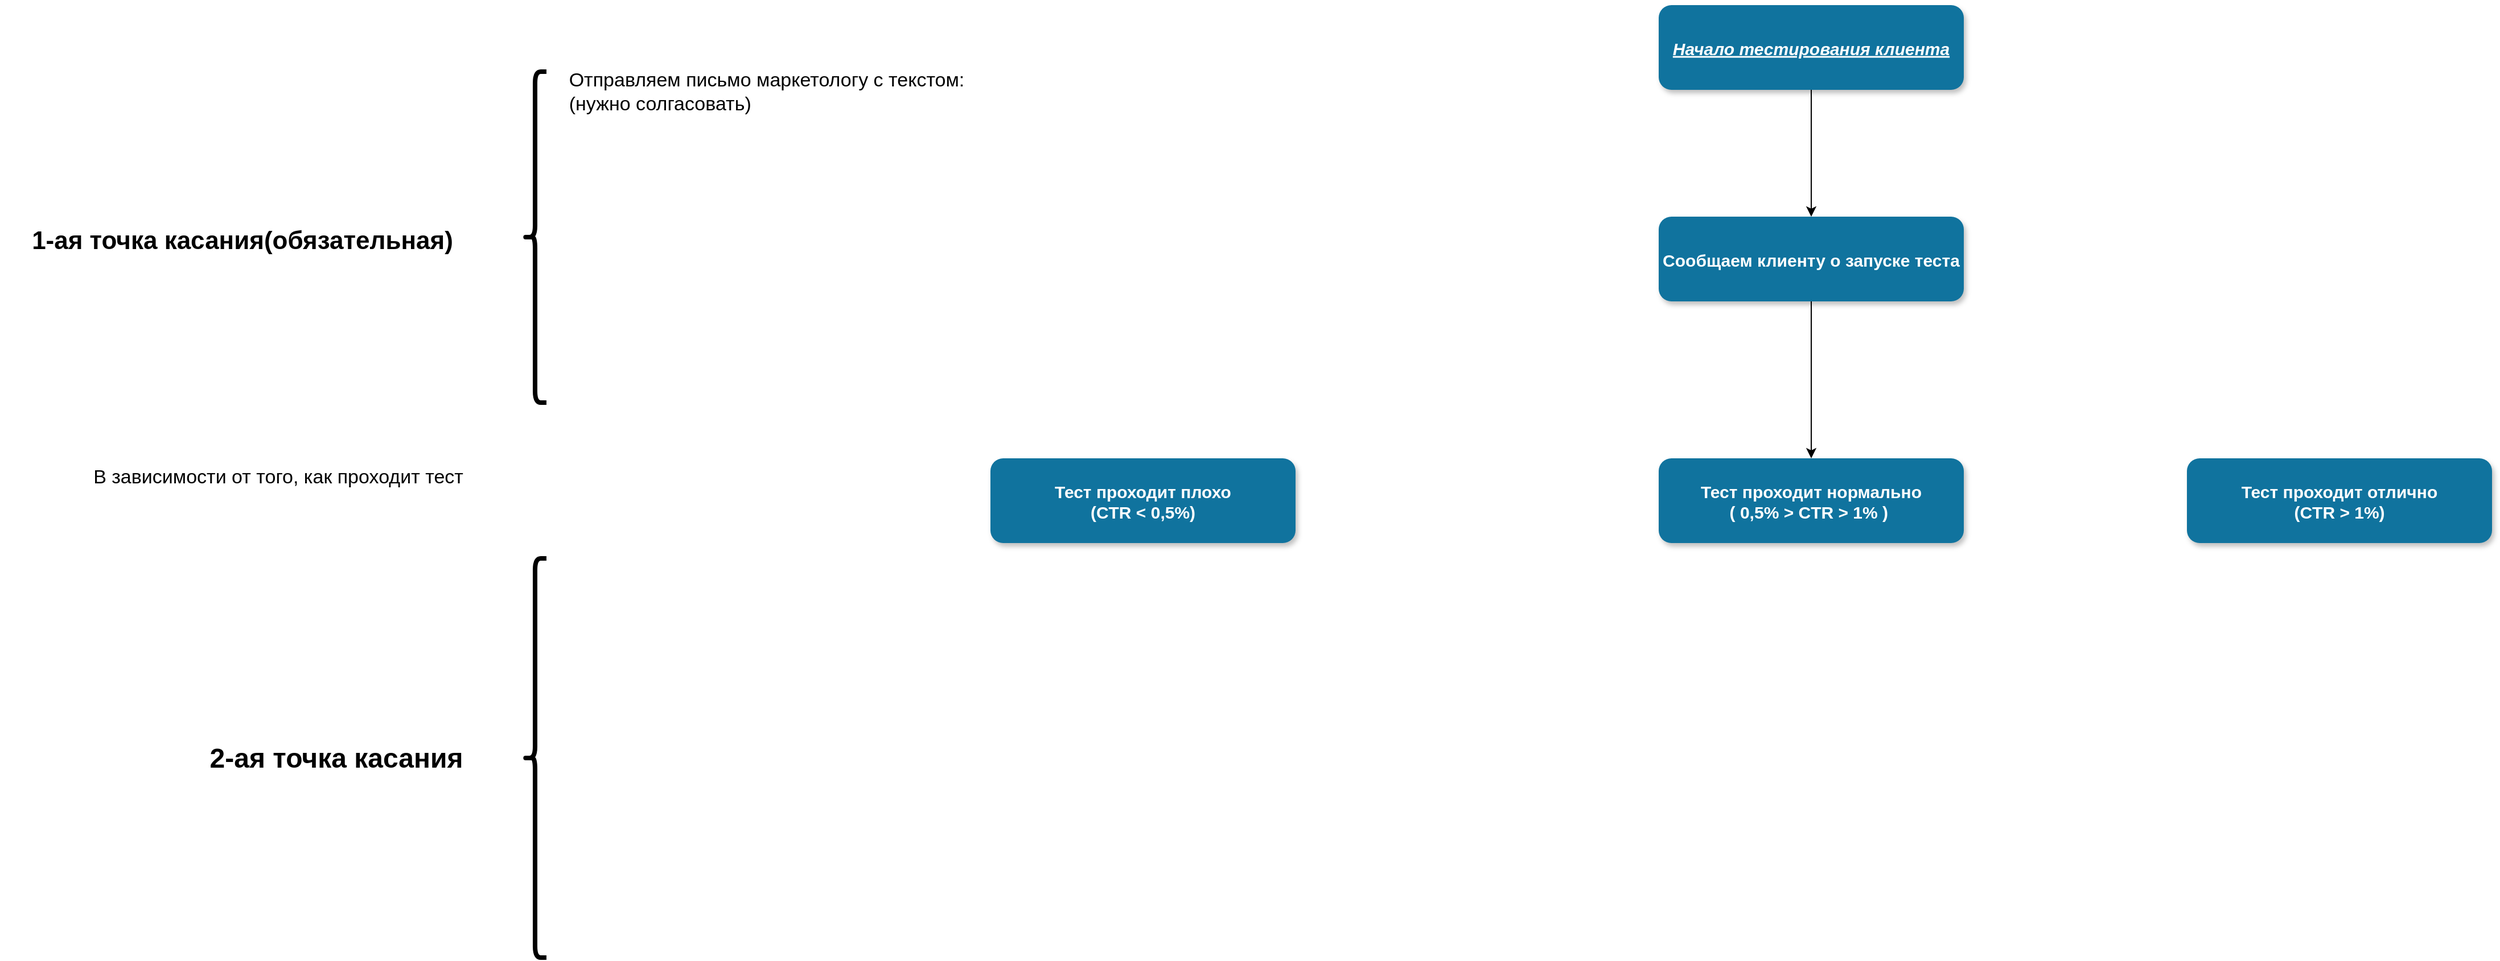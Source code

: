 <mxfile version="14.6.6" type="github">
  <diagram name="Page-1" id="97916047-d0de-89f5-080d-49f4d83e522f">
    <mxGraphModel dx="4150" dy="1228" grid="0" gridSize="10" guides="1" tooltips="1" connect="1" arrows="1" fold="1" page="1" pageScale="1.5" pageWidth="1100" pageHeight="1700" background="#ffffff" math="0" shadow="0">
      <root>
        <mxCell id="0" />
        <mxCell id="1" parent="0" />
        <mxCell id="WkDrt5I4f7olcOTcWhyi-60" style="edgeStyle=none;rounded=0;orthogonalLoop=1;jettySize=auto;html=1;exitX=0.5;exitY=1;exitDx=0;exitDy=0;fontSize=15;" edge="1" parent="1" source="2" target="WkDrt5I4f7olcOTcWhyi-59">
          <mxGeometry relative="1" as="geometry" />
        </mxCell>
        <mxCell id="2" value="Начало тестирования клиента" style="rounded=1;fillColor=#10739E;strokeColor=none;shadow=1;gradientColor=none;fontStyle=7;fontColor=#FFFFFF;fontSize=15;" parent="1" vertex="1">
          <mxGeometry x="672" y="205.5" width="268" height="74.5" as="geometry" />
        </mxCell>
        <mxCell id="WkDrt5I4f7olcOTcWhyi-57" value="" style="shape=curlyBracket;whiteSpace=wrap;html=1;rounded=1;fontSize=22;strokeWidth=4;fontStyle=1" vertex="1" parent="1">
          <mxGeometry x="-325" y="264" width="20" height="291" as="geometry" />
        </mxCell>
        <mxCell id="WkDrt5I4f7olcOTcWhyi-58" value="1-ая точка касания(обязательная)" style="text;html=1;strokeColor=none;fillColor=none;align=center;verticalAlign=middle;whiteSpace=wrap;rounded=0;fontSize=22;strokeWidth=2;fontStyle=1" vertex="1" parent="1">
          <mxGeometry x="-785" y="387" width="426" height="52" as="geometry" />
        </mxCell>
        <mxCell id="WkDrt5I4f7olcOTcWhyi-64" style="edgeStyle=elbowEdgeStyle;rounded=0;orthogonalLoop=1;jettySize=auto;html=1;exitX=0.5;exitY=1;exitDx=0;exitDy=0;fontSize=15;entryX=0.5;entryY=0;entryDx=0;entryDy=0;entryPerimeter=0;exitPerimeter=0;elbow=vertical;" edge="1" parent="1" source="WkDrt5I4f7olcOTcWhyi-59" target="WkDrt5I4f7olcOTcWhyi-62">
          <mxGeometry relative="1" as="geometry">
            <Array as="points">
              <mxPoint x="806" y="534" />
            </Array>
          </mxGeometry>
        </mxCell>
        <mxCell id="WkDrt5I4f7olcOTcWhyi-59" value="Сообщаем клиенту о запуске теста" style="rounded=1;fillColor=#10739E;strokeColor=none;shadow=1;gradientColor=none;fontStyle=1;fontColor=#FFFFFF;fontSize=15;" vertex="1" parent="1">
          <mxGeometry x="672" y="391.5" width="268" height="74.5" as="geometry" />
        </mxCell>
        <mxCell id="WkDrt5I4f7olcOTcWhyi-61" value="Тест проходит плохо &#xa;(CTR &lt; 0,5%)" style="rounded=1;fillColor=#10739E;strokeColor=none;shadow=1;gradientColor=none;fontStyle=1;fontColor=#FFFFFF;fontSize=15;" vertex="1" parent="1">
          <mxGeometry x="85" y="604" width="268" height="74.5" as="geometry" />
        </mxCell>
        <mxCell id="WkDrt5I4f7olcOTcWhyi-62" value="Тест проходит нормально&#xa;( 0,5% &gt; CTR &gt; 1% ) " style="rounded=1;fillColor=#10739E;strokeColor=none;shadow=1;gradientColor=none;fontStyle=1;fontColor=#FFFFFF;fontSize=15;" vertex="1" parent="1">
          <mxGeometry x="672" y="604" width="268" height="74.5" as="geometry" />
        </mxCell>
        <mxCell id="WkDrt5I4f7olcOTcWhyi-63" value="Тест проходит отлично&#xa;(CTR &gt; 1%)" style="rounded=1;fillColor=#10739E;strokeColor=none;shadow=1;gradientColor=none;fontStyle=1;fontColor=#FFFFFF;fontSize=15;" vertex="1" parent="1">
          <mxGeometry x="1136" y="604" width="268" height="74.5" as="geometry" />
        </mxCell>
        <mxCell id="WkDrt5I4f7olcOTcWhyi-65" value="В зависимости от того, как проходит тест" style="text;html=1;resizable=0;autosize=1;align=center;verticalAlign=middle;points=[];fillColor=none;strokeColor=none;rounded=0;fontSize=17;" vertex="1" parent="1">
          <mxGeometry x="-709" y="609" width="335" height="24" as="geometry" />
        </mxCell>
        <mxCell id="WkDrt5I4f7olcOTcWhyi-66" value="" style="shape=curlyBracket;whiteSpace=wrap;html=1;rounded=1;fontSize=15;fontStyle=1;strokeWidth=4;" vertex="1" parent="1">
          <mxGeometry x="-325" y="692" width="20" height="351" as="geometry" />
        </mxCell>
        <mxCell id="WkDrt5I4f7olcOTcWhyi-67" value="2-ая точка касания" style="text;html=1;strokeColor=none;fillColor=none;align=center;verticalAlign=middle;whiteSpace=wrap;rounded=0;fontSize=24;fontStyle=1" vertex="1" parent="1">
          <mxGeometry x="-620" y="841.5" width="261" height="52" as="geometry" />
        </mxCell>
        <mxCell id="WkDrt5I4f7olcOTcWhyi-68" value="&lt;div style=&quot;text-align: left&quot;&gt;&lt;span&gt;Отправляем письмо маркетологу &lt;/span&gt;&lt;span&gt;с текстом:&lt;/span&gt;&lt;/div&gt;&lt;div style=&quot;text-align: left&quot;&gt;&lt;span&gt;(нужно солгасовать)&lt;/span&gt;&lt;/div&gt;" style="text;html=1;resizable=0;autosize=1;align=center;verticalAlign=middle;points=[];fillColor=none;strokeColor=none;rounded=0;fontSize=17;" vertex="1" parent="1">
          <mxGeometry x="-291" y="260" width="357" height="44" as="geometry" />
        </mxCell>
      </root>
    </mxGraphModel>
  </diagram>
</mxfile>

